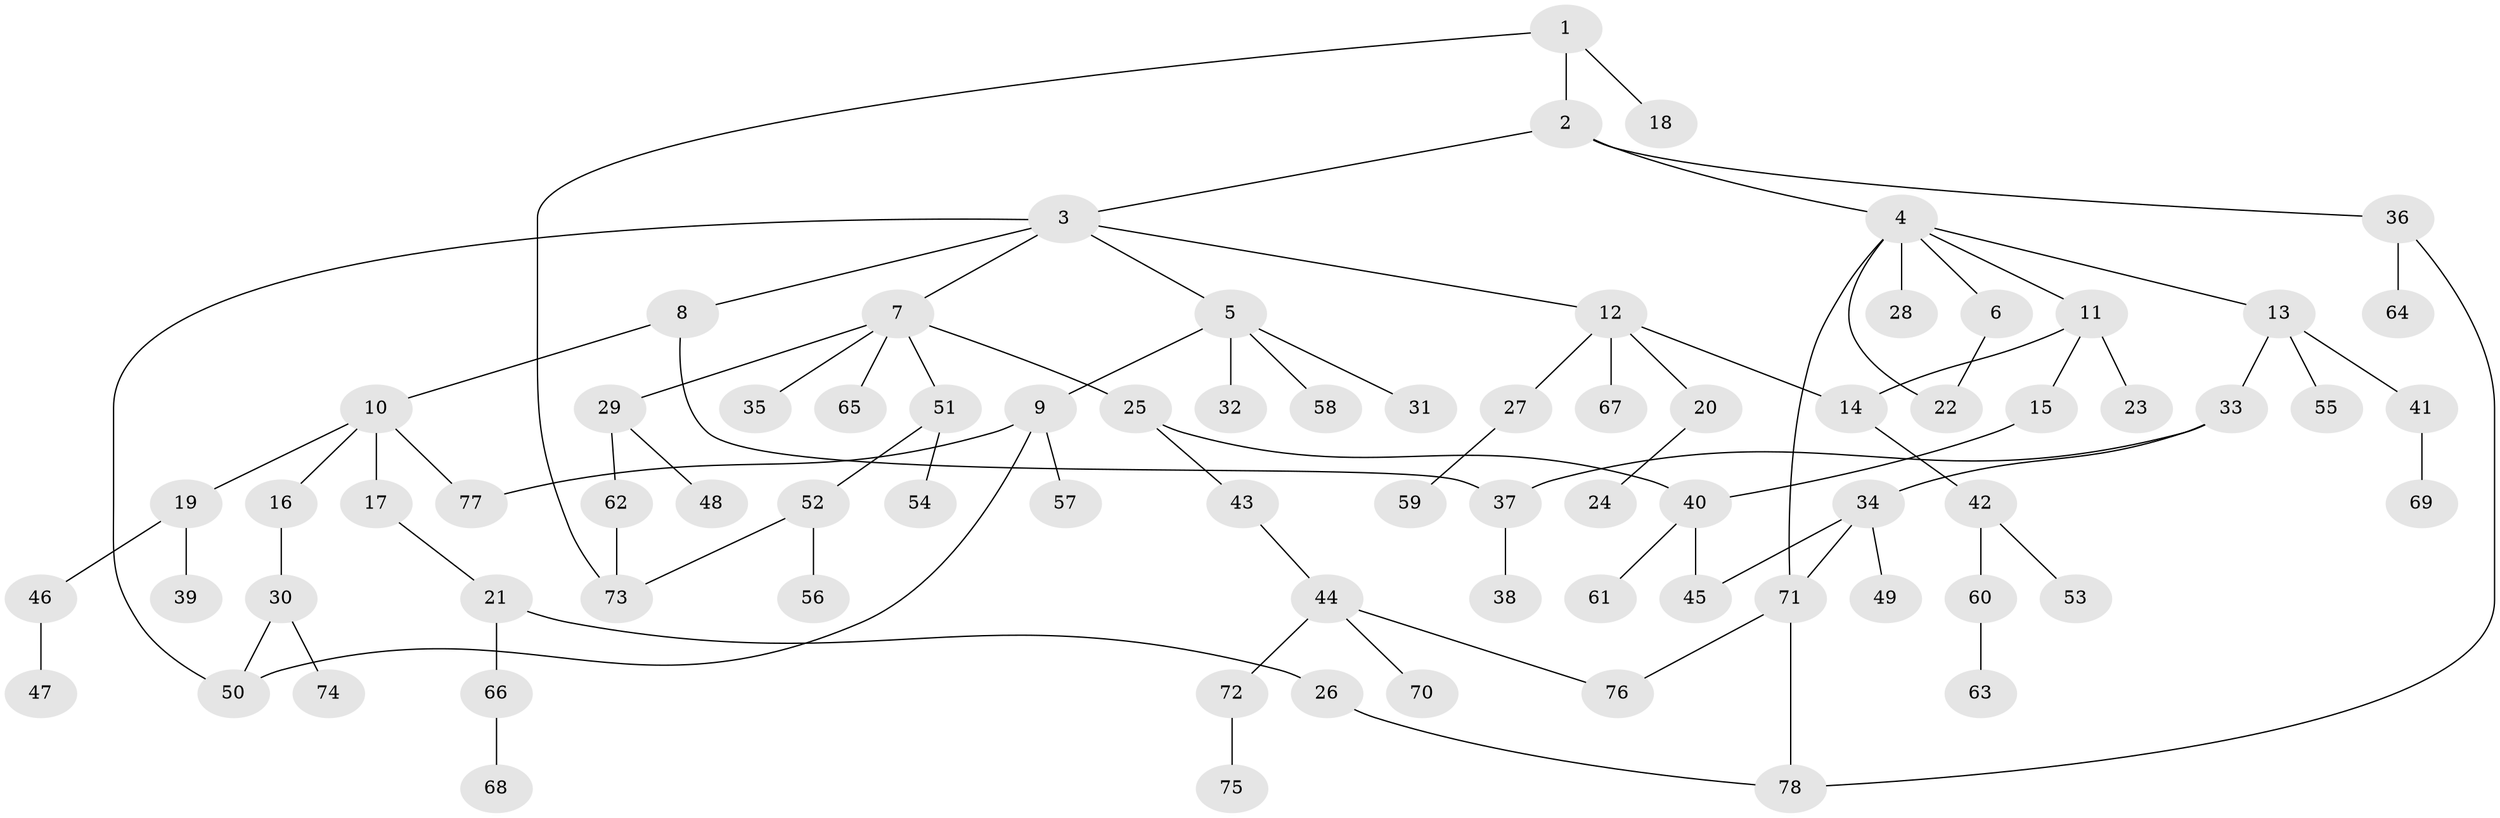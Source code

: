 // coarse degree distribution, {3: 0.043478260869565216, 1: 0.8260869565217391, 11: 0.043478260869565216, 2: 0.043478260869565216, 9: 0.043478260869565216}
// Generated by graph-tools (version 1.1) at 2025/45/03/04/25 21:45:29]
// undirected, 78 vertices, 91 edges
graph export_dot {
graph [start="1"]
  node [color=gray90,style=filled];
  1;
  2;
  3;
  4;
  5;
  6;
  7;
  8;
  9;
  10;
  11;
  12;
  13;
  14;
  15;
  16;
  17;
  18;
  19;
  20;
  21;
  22;
  23;
  24;
  25;
  26;
  27;
  28;
  29;
  30;
  31;
  32;
  33;
  34;
  35;
  36;
  37;
  38;
  39;
  40;
  41;
  42;
  43;
  44;
  45;
  46;
  47;
  48;
  49;
  50;
  51;
  52;
  53;
  54;
  55;
  56;
  57;
  58;
  59;
  60;
  61;
  62;
  63;
  64;
  65;
  66;
  67;
  68;
  69;
  70;
  71;
  72;
  73;
  74;
  75;
  76;
  77;
  78;
  1 -- 2;
  1 -- 18;
  1 -- 73;
  2 -- 3;
  2 -- 4;
  2 -- 36;
  3 -- 5;
  3 -- 7;
  3 -- 8;
  3 -- 12;
  3 -- 50;
  4 -- 6;
  4 -- 11;
  4 -- 13;
  4 -- 28;
  4 -- 71;
  4 -- 22;
  5 -- 9;
  5 -- 31;
  5 -- 32;
  5 -- 58;
  6 -- 22;
  7 -- 25;
  7 -- 29;
  7 -- 35;
  7 -- 51;
  7 -- 65;
  8 -- 10;
  8 -- 37;
  9 -- 57;
  9 -- 77;
  9 -- 50;
  10 -- 16;
  10 -- 17;
  10 -- 19;
  10 -- 77;
  11 -- 15;
  11 -- 23;
  11 -- 14;
  12 -- 14;
  12 -- 20;
  12 -- 27;
  12 -- 67;
  13 -- 33;
  13 -- 41;
  13 -- 55;
  14 -- 42;
  15 -- 40;
  16 -- 30;
  17 -- 21;
  19 -- 39;
  19 -- 46;
  20 -- 24;
  21 -- 26;
  21 -- 66;
  25 -- 40;
  25 -- 43;
  26 -- 78;
  27 -- 59;
  29 -- 48;
  29 -- 62;
  30 -- 50;
  30 -- 74;
  33 -- 34;
  33 -- 37;
  34 -- 49;
  34 -- 71;
  34 -- 45;
  36 -- 64;
  36 -- 78;
  37 -- 38;
  40 -- 45;
  40 -- 61;
  41 -- 69;
  42 -- 53;
  42 -- 60;
  43 -- 44;
  44 -- 70;
  44 -- 72;
  44 -- 76;
  46 -- 47;
  51 -- 52;
  51 -- 54;
  52 -- 56;
  52 -- 73;
  60 -- 63;
  62 -- 73;
  66 -- 68;
  71 -- 76;
  71 -- 78;
  72 -- 75;
}

